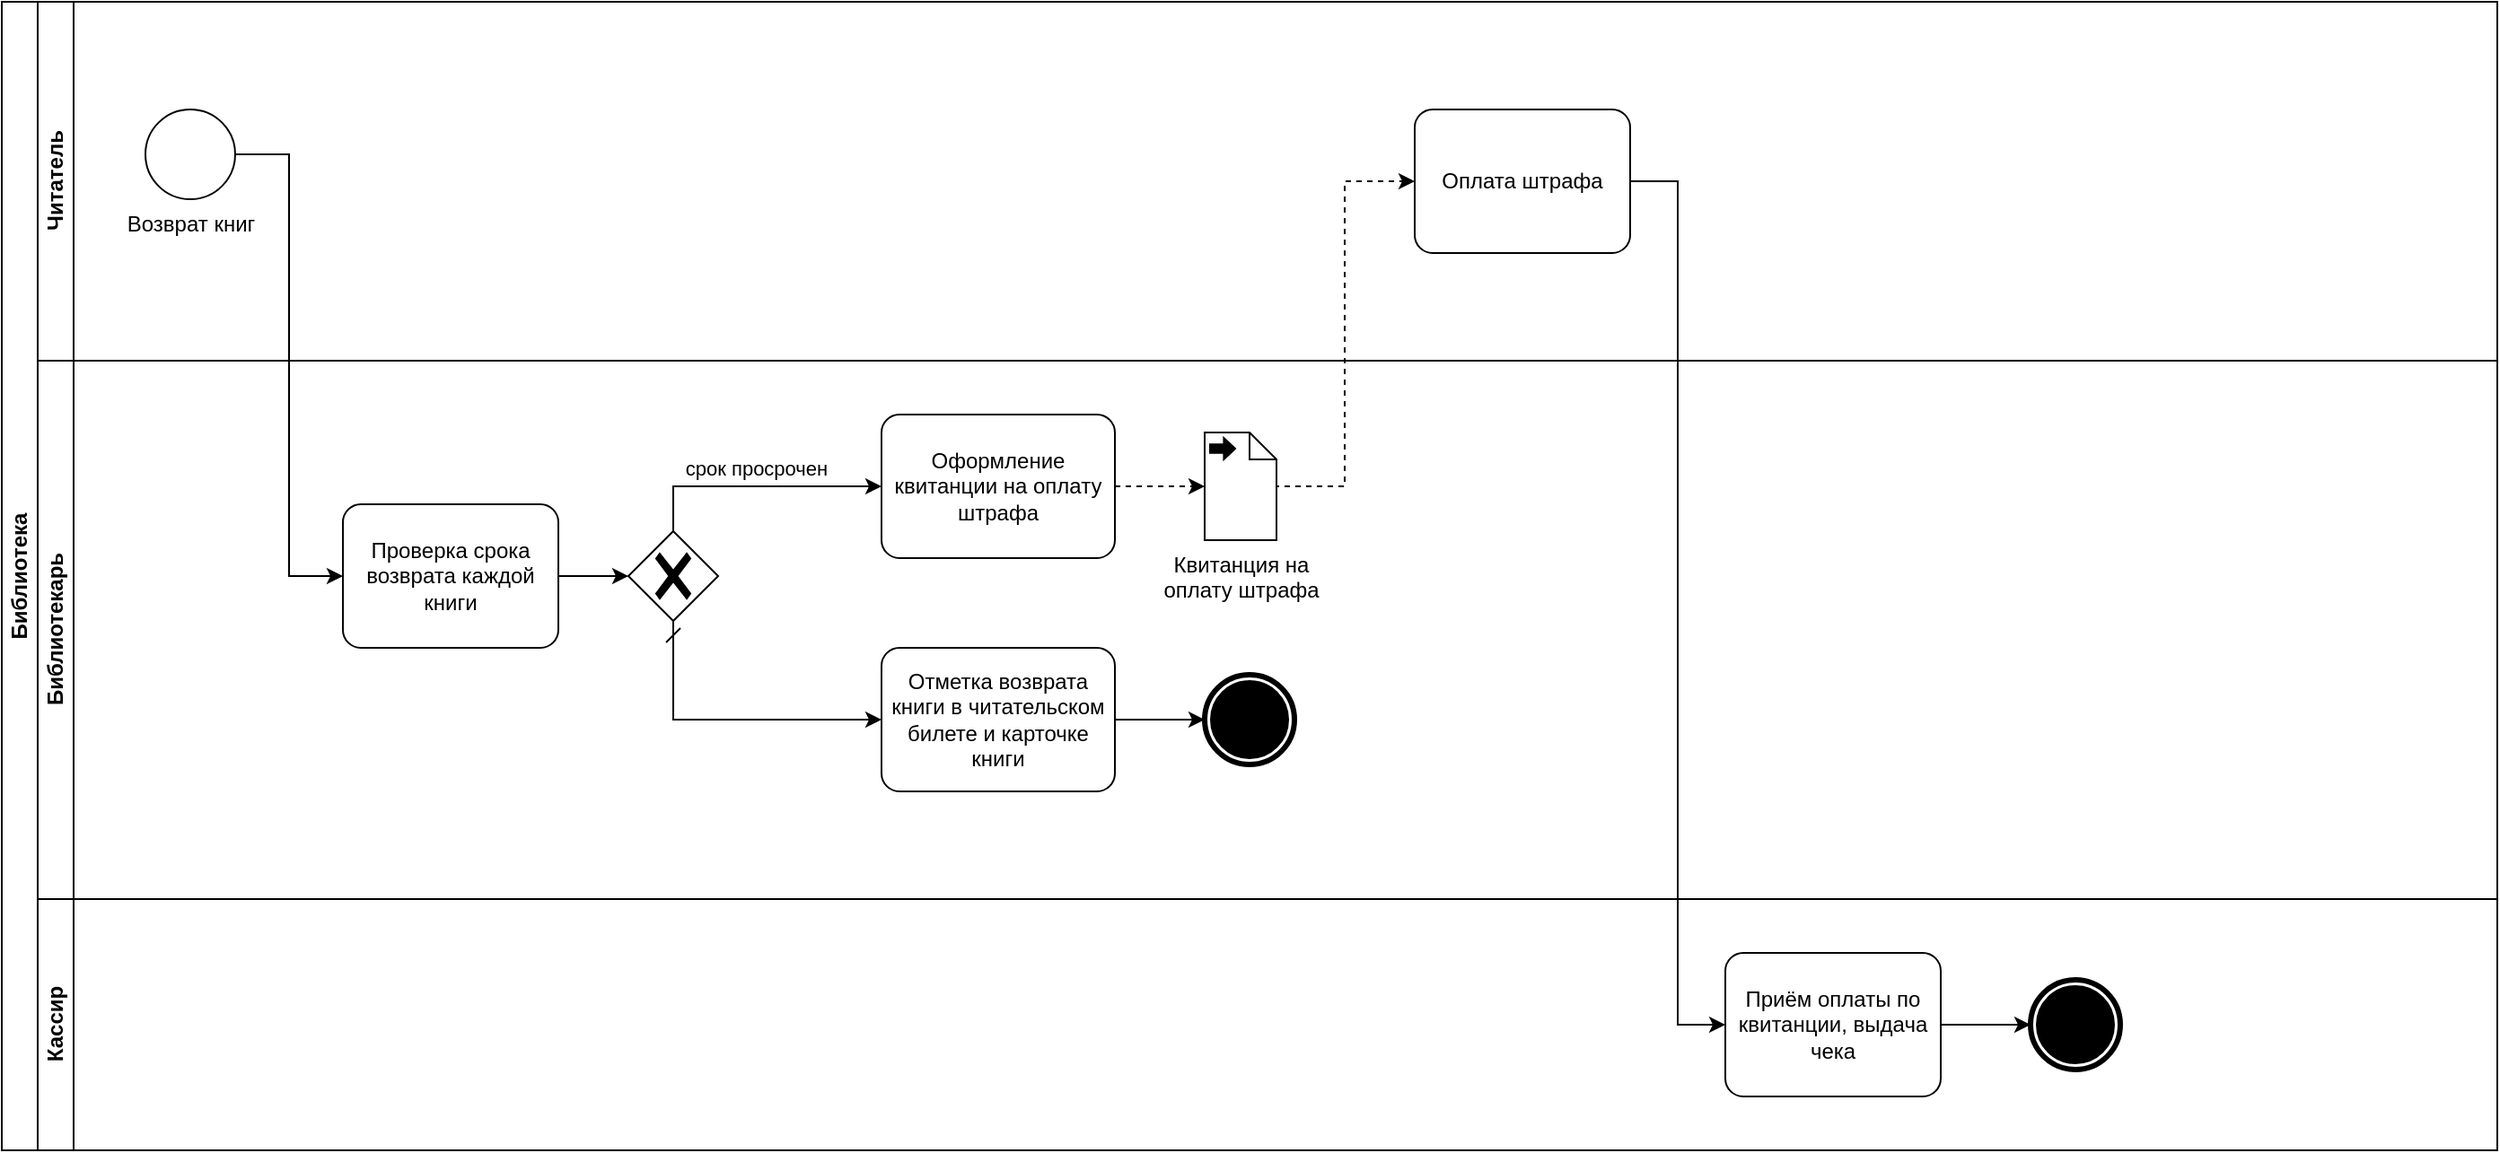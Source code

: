 <mxfile version="21.6.1" type="github" pages="2">
  <diagram id="So0BO-VB4mpMW315n1-w" name="library_v1">
    <mxGraphModel dx="765" dy="421" grid="1" gridSize="10" guides="1" tooltips="1" connect="1" arrows="1" fold="1" page="1" pageScale="1" pageWidth="827" pageHeight="1169" math="0" shadow="0">
      <root>
        <mxCell id="0" />
        <mxCell id="1" parent="0" />
        <mxCell id="MDjdzu3vmv4DpYdNtKIt-1" value="Библиотека" style="swimlane;html=1;childLayout=stackLayout;resizeParent=1;resizeParentMax=0;horizontal=0;startSize=20;horizontalStack=0;whiteSpace=wrap;" vertex="1" parent="1">
          <mxGeometry x="40" y="40" width="1390" height="640" as="geometry" />
        </mxCell>
        <mxCell id="MDjdzu3vmv4DpYdNtKIt-2" value="Читатель" style="swimlane;html=1;startSize=20;horizontal=0;" vertex="1" parent="MDjdzu3vmv4DpYdNtKIt-1">
          <mxGeometry x="20" width="1370" height="200" as="geometry" />
        </mxCell>
        <mxCell id="MDjdzu3vmv4DpYdNtKIt-6" value="Возврат книг" style="points=[[0.145,0.145,0],[0.5,0,0],[0.855,0.145,0],[1,0.5,0],[0.855,0.855,0],[0.5,1,0],[0.145,0.855,0],[0,0.5,0]];shape=mxgraph.bpmn.event;html=1;verticalLabelPosition=bottom;labelBackgroundColor=#ffffff;verticalAlign=top;align=center;perimeter=ellipsePerimeter;outlineConnect=0;aspect=fixed;outline=standard;symbol=general;" vertex="1" parent="MDjdzu3vmv4DpYdNtKIt-2">
          <mxGeometry x="60" y="60" width="50" height="50" as="geometry" />
        </mxCell>
        <mxCell id="MDjdzu3vmv4DpYdNtKIt-17" value="Оплата штрафа" style="points=[[0.25,0,0],[0.5,0,0],[0.75,0,0],[1,0.25,0],[1,0.5,0],[1,0.75,0],[0.75,1,0],[0.5,1,0],[0.25,1,0],[0,0.75,0],[0,0.5,0],[0,0.25,0]];shape=mxgraph.bpmn.task;whiteSpace=wrap;rectStyle=rounded;size=10;html=1;container=1;expand=0;collapsible=0;taskMarker=abstract;" vertex="1" parent="MDjdzu3vmv4DpYdNtKIt-2">
          <mxGeometry x="767" y="60" width="120" height="80" as="geometry" />
        </mxCell>
        <mxCell id="MDjdzu3vmv4DpYdNtKIt-5" value="Библиотекарь" style="swimlane;html=1;startSize=20;horizontal=0;" vertex="1" parent="MDjdzu3vmv4DpYdNtKIt-1">
          <mxGeometry x="20" y="200" width="1370" height="300" as="geometry" />
        </mxCell>
        <mxCell id="MDjdzu3vmv4DpYdNtKIt-10" value="" style="edgeStyle=orthogonalEdgeStyle;rounded=0;orthogonalLoop=1;jettySize=auto;html=1;" edge="1" parent="MDjdzu3vmv4DpYdNtKIt-5" source="MDjdzu3vmv4DpYdNtKIt-7" target="MDjdzu3vmv4DpYdNtKIt-9">
          <mxGeometry relative="1" as="geometry" />
        </mxCell>
        <mxCell id="MDjdzu3vmv4DpYdNtKIt-7" value="Проверка срока возврата каждой книги" style="points=[[0.25,0,0],[0.5,0,0],[0.75,0,0],[1,0.25,0],[1,0.5,0],[1,0.75,0],[0.75,1,0],[0.5,1,0],[0.25,1,0],[0,0.75,0],[0,0.5,0],[0,0.25,0]];shape=mxgraph.bpmn.task;whiteSpace=wrap;rectStyle=rounded;size=10;html=1;container=1;expand=0;collapsible=0;taskMarker=abstract;" vertex="1" parent="MDjdzu3vmv4DpYdNtKIt-5">
          <mxGeometry x="170" y="80" width="120" height="80" as="geometry" />
        </mxCell>
        <mxCell id="MDjdzu3vmv4DpYdNtKIt-12" value="" style="edgeStyle=orthogonalEdgeStyle;rounded=0;orthogonalLoop=1;jettySize=auto;html=1;entryX=0;entryY=0.5;entryDx=0;entryDy=0;entryPerimeter=0;exitX=0.5;exitY=0;exitDx=0;exitDy=0;exitPerimeter=0;" edge="1" parent="MDjdzu3vmv4DpYdNtKIt-5" source="MDjdzu3vmv4DpYdNtKIt-9" target="MDjdzu3vmv4DpYdNtKIt-13">
          <mxGeometry relative="1" as="geometry">
            <mxPoint x="435" y="120" as="targetPoint" />
            <Array as="points">
              <mxPoint x="354" y="70" />
            </Array>
          </mxGeometry>
        </mxCell>
        <mxCell id="MDjdzu3vmv4DpYdNtKIt-16" value="срок просрочен" style="edgeLabel;html=1;align=center;verticalAlign=middle;resizable=0;points=[];" vertex="1" connectable="0" parent="MDjdzu3vmv4DpYdNtKIt-12">
          <mxGeometry x="-0.296" y="1" relative="1" as="geometry">
            <mxPoint x="21" y="-9" as="offset" />
          </mxGeometry>
        </mxCell>
        <mxCell id="MDjdzu3vmv4DpYdNtKIt-26" style="edgeStyle=orthogonalEdgeStyle;rounded=0;orthogonalLoop=1;jettySize=auto;html=1;exitX=0.5;exitY=1;exitDx=0;exitDy=0;exitPerimeter=0;entryX=0;entryY=0.5;entryDx=0;entryDy=0;entryPerimeter=0;startArrow=dash;startFill=0;" edge="1" parent="MDjdzu3vmv4DpYdNtKIt-5" source="MDjdzu3vmv4DpYdNtKIt-9" target="MDjdzu3vmv4DpYdNtKIt-25">
          <mxGeometry relative="1" as="geometry" />
        </mxCell>
        <mxCell id="MDjdzu3vmv4DpYdNtKIt-9" value="" style="points=[[0.25,0.25,0],[0.5,0,0],[0.75,0.25,0],[1,0.5,0],[0.75,0.75,0],[0.5,1,0],[0.25,0.75,0],[0,0.5,0]];shape=mxgraph.bpmn.gateway2;html=1;verticalLabelPosition=bottom;labelBackgroundColor=#ffffff;verticalAlign=top;align=center;perimeter=rhombusPerimeter;outlineConnect=0;outline=none;symbol=none;gwType=exclusive;" vertex="1" parent="MDjdzu3vmv4DpYdNtKIt-5">
          <mxGeometry x="329" y="95" width="50" height="50" as="geometry" />
        </mxCell>
        <mxCell id="MDjdzu3vmv4DpYdNtKIt-15" value="" style="edgeStyle=orthogonalEdgeStyle;rounded=0;orthogonalLoop=1;jettySize=auto;html=1;dashed=1;" edge="1" parent="MDjdzu3vmv4DpYdNtKIt-5" source="MDjdzu3vmv4DpYdNtKIt-13" target="MDjdzu3vmv4DpYdNtKIt-14">
          <mxGeometry relative="1" as="geometry" />
        </mxCell>
        <mxCell id="MDjdzu3vmv4DpYdNtKIt-13" value="Оформление квитанции на оплату штрафа" style="points=[[0.25,0,0],[0.5,0,0],[0.75,0,0],[1,0.25,0],[1,0.5,0],[1,0.75,0],[0.75,1,0],[0.5,1,0],[0.25,1,0],[0,0.75,0],[0,0.5,0],[0,0.25,0]];shape=mxgraph.bpmn.task;whiteSpace=wrap;rectStyle=rounded;size=10;html=1;container=1;expand=0;collapsible=0;taskMarker=abstract;" vertex="1" parent="MDjdzu3vmv4DpYdNtKIt-5">
          <mxGeometry x="470" y="30" width="130" height="80" as="geometry" />
        </mxCell>
        <mxCell id="MDjdzu3vmv4DpYdNtKIt-14" value="Квитанция на &lt;br&gt;оплату штрафа" style="shape=mxgraph.bpmn.data;labelPosition=center;verticalLabelPosition=bottom;align=center;verticalAlign=top;size=15;html=1;bpmnTransferType=output;" vertex="1" parent="MDjdzu3vmv4DpYdNtKIt-5">
          <mxGeometry x="650" y="40" width="40" height="60" as="geometry" />
        </mxCell>
        <mxCell id="MDjdzu3vmv4DpYdNtKIt-34" value="" style="edgeStyle=orthogonalEdgeStyle;rounded=0;orthogonalLoop=1;jettySize=auto;html=1;" edge="1" parent="MDjdzu3vmv4DpYdNtKIt-5" source="MDjdzu3vmv4DpYdNtKIt-25" target="MDjdzu3vmv4DpYdNtKIt-33">
          <mxGeometry relative="1" as="geometry" />
        </mxCell>
        <mxCell id="MDjdzu3vmv4DpYdNtKIt-25" value="Отметка возврата книги в читательском билете и карточке книги" style="points=[[0.25,0,0],[0.5,0,0],[0.75,0,0],[1,0.25,0],[1,0.5,0],[1,0.75,0],[0.75,1,0],[0.5,1,0],[0.25,1,0],[0,0.75,0],[0,0.5,0],[0,0.25,0]];shape=mxgraph.bpmn.task;whiteSpace=wrap;rectStyle=rounded;size=10;html=1;container=1;expand=0;collapsible=0;taskMarker=abstract;" vertex="1" parent="MDjdzu3vmv4DpYdNtKIt-5">
          <mxGeometry x="470" y="160" width="130" height="80" as="geometry" />
        </mxCell>
        <mxCell id="MDjdzu3vmv4DpYdNtKIt-33" value="" style="points=[[0.145,0.145,0],[0.5,0,0],[0.855,0.145,0],[1,0.5,0],[0.855,0.855,0],[0.5,1,0],[0.145,0.855,0],[0,0.5,0]];shape=mxgraph.bpmn.event;html=1;verticalLabelPosition=bottom;labelBackgroundColor=#ffffff;verticalAlign=top;align=center;perimeter=ellipsePerimeter;outlineConnect=0;aspect=fixed;outline=end;symbol=terminate;" vertex="1" parent="MDjdzu3vmv4DpYdNtKIt-5">
          <mxGeometry x="650" y="175" width="50" height="50" as="geometry" />
        </mxCell>
        <mxCell id="MDjdzu3vmv4DpYdNtKIt-8" style="edgeStyle=orthogonalEdgeStyle;rounded=0;orthogonalLoop=1;jettySize=auto;html=1;exitX=1;exitY=0.5;exitDx=0;exitDy=0;exitPerimeter=0;entryX=0;entryY=0.5;entryDx=0;entryDy=0;entryPerimeter=0;" edge="1" parent="MDjdzu3vmv4DpYdNtKIt-1" source="MDjdzu3vmv4DpYdNtKIt-6" target="MDjdzu3vmv4DpYdNtKIt-7">
          <mxGeometry relative="1" as="geometry" />
        </mxCell>
        <mxCell id="MDjdzu3vmv4DpYdNtKIt-18" style="edgeStyle=orthogonalEdgeStyle;rounded=0;orthogonalLoop=1;jettySize=auto;html=1;exitX=0;exitY=0;exitDx=40;exitDy=37.5;exitPerimeter=0;entryX=0;entryY=0.5;entryDx=0;entryDy=0;entryPerimeter=0;dashed=1;" edge="1" parent="MDjdzu3vmv4DpYdNtKIt-1" source="MDjdzu3vmv4DpYdNtKIt-14" target="MDjdzu3vmv4DpYdNtKIt-17">
          <mxGeometry relative="1" as="geometry">
            <Array as="points">
              <mxPoint x="710" y="270" />
              <mxPoint x="748" y="270" />
              <mxPoint x="748" y="100" />
            </Array>
          </mxGeometry>
        </mxCell>
        <mxCell id="MDjdzu3vmv4DpYdNtKIt-20" style="edgeStyle=orthogonalEdgeStyle;rounded=0;orthogonalLoop=1;jettySize=auto;html=1;exitX=1;exitY=0.5;exitDx=0;exitDy=0;exitPerimeter=0;entryX=0;entryY=0.5;entryDx=0;entryDy=0;entryPerimeter=0;" edge="1" parent="MDjdzu3vmv4DpYdNtKIt-1" source="MDjdzu3vmv4DpYdNtKIt-17" target="MDjdzu3vmv4DpYdNtKIt-19">
          <mxGeometry relative="1" as="geometry" />
        </mxCell>
        <mxCell id="MDjdzu3vmv4DpYdNtKIt-3" value="Кассир" style="swimlane;html=1;startSize=20;horizontal=0;" vertex="1" parent="MDjdzu3vmv4DpYdNtKIt-1">
          <mxGeometry x="20" y="500" width="1370" height="140" as="geometry" />
        </mxCell>
        <mxCell id="MDjdzu3vmv4DpYdNtKIt-22" value="" style="edgeStyle=orthogonalEdgeStyle;rounded=0;orthogonalLoop=1;jettySize=auto;html=1;entryX=0;entryY=0.5;entryDx=0;entryDy=0;entryPerimeter=0;" edge="1" parent="MDjdzu3vmv4DpYdNtKIt-3" source="MDjdzu3vmv4DpYdNtKIt-19" target="MDjdzu3vmv4DpYdNtKIt-21">
          <mxGeometry relative="1" as="geometry">
            <mxPoint x="1125" y="110" as="targetPoint" />
          </mxGeometry>
        </mxCell>
        <mxCell id="MDjdzu3vmv4DpYdNtKIt-19" value="Приём оплаты по квитанции, выдача чека" style="points=[[0.25,0,0],[0.5,0,0],[0.75,0,0],[1,0.25,0],[1,0.5,0],[1,0.75,0],[0.75,1,0],[0.5,1,0],[0.25,1,0],[0,0.75,0],[0,0.5,0],[0,0.25,0]];shape=mxgraph.bpmn.task;whiteSpace=wrap;rectStyle=rounded;size=10;html=1;container=1;expand=0;collapsible=0;taskMarker=abstract;" vertex="1" parent="MDjdzu3vmv4DpYdNtKIt-3">
          <mxGeometry x="940" y="30" width="120" height="80" as="geometry" />
        </mxCell>
        <mxCell id="MDjdzu3vmv4DpYdNtKIt-21" value="" style="points=[[0.145,0.145,0],[0.5,0,0],[0.855,0.145,0],[1,0.5,0],[0.855,0.855,0],[0.5,1,0],[0.145,0.855,0],[0,0.5,0]];shape=mxgraph.bpmn.event;html=1;verticalLabelPosition=bottom;labelBackgroundColor=#ffffff;verticalAlign=top;align=center;perimeter=ellipsePerimeter;outlineConnect=0;aspect=fixed;outline=end;symbol=terminate;" vertex="1" parent="MDjdzu3vmv4DpYdNtKIt-3">
          <mxGeometry x="1110" y="45" width="50" height="50" as="geometry" />
        </mxCell>
      </root>
    </mxGraphModel>
  </diagram>
  <diagram name="library_v2" id="SDdqZdt87hvkzgMlw2qw">
    <mxGraphModel dx="489" dy="269" grid="1" gridSize="10" guides="1" tooltips="1" connect="1" arrows="1" fold="1" page="1" pageScale="1" pageWidth="827" pageHeight="1169" math="0" shadow="0">
      <root>
        <mxCell id="JHeYQwHXTsid6suyzZAi-0" />
        <mxCell id="JHeYQwHXTsid6suyzZAi-1" parent="JHeYQwHXTsid6suyzZAi-0" />
        <mxCell id="JHeYQwHXTsid6suyzZAi-2" value="Библиотека" style="swimlane;html=1;childLayout=stackLayout;resizeParent=1;resizeParentMax=0;horizontal=0;startSize=20;horizontalStack=0;whiteSpace=wrap;" vertex="1" parent="JHeYQwHXTsid6suyzZAi-1">
          <mxGeometry x="40" y="40" width="1390" height="720" as="geometry" />
        </mxCell>
        <mxCell id="JHeYQwHXTsid6suyzZAi-3" value="Читатель" style="swimlane;html=1;startSize=20;horizontal=0;" vertex="1" parent="JHeYQwHXTsid6suyzZAi-2">
          <mxGeometry x="20" width="1370" height="200" as="geometry" />
        </mxCell>
        <mxCell id="JHeYQwHXTsid6suyzZAi-4" value="Возврат книг" style="points=[[0.145,0.145,0],[0.5,0,0],[0.855,0.145,0],[1,0.5,0],[0.855,0.855,0],[0.5,1,0],[0.145,0.855,0],[0,0.5,0]];shape=mxgraph.bpmn.event;html=1;verticalLabelPosition=bottom;labelBackgroundColor=#ffffff;verticalAlign=top;align=center;perimeter=ellipsePerimeter;outlineConnect=0;aspect=fixed;outline=standard;symbol=general;" vertex="1" parent="JHeYQwHXTsid6suyzZAi-3">
          <mxGeometry x="60" y="60" width="50" height="50" as="geometry" />
        </mxCell>
        <mxCell id="JHeYQwHXTsid6suyzZAi-5" value="Оплата штрафа" style="points=[[0.25,0,0],[0.5,0,0],[0.75,0,0],[1,0.25,0],[1,0.5,0],[1,0.75,0],[0.75,1,0],[0.5,1,0],[0.25,1,0],[0,0.75,0],[0,0.5,0],[0,0.25,0]];shape=mxgraph.bpmn.task;whiteSpace=wrap;rectStyle=rounded;size=10;html=1;container=1;expand=0;collapsible=0;taskMarker=abstract;" vertex="1" parent="JHeYQwHXTsid6suyzZAi-3">
          <mxGeometry x="767" y="60" width="120" height="80" as="geometry" />
        </mxCell>
        <mxCell id="JHeYQwHXTsid6suyzZAi-6" value="Библиотекарь" style="swimlane;html=1;startSize=20;horizontal=0;" vertex="1" parent="JHeYQwHXTsid6suyzZAi-2">
          <mxGeometry x="20" y="200" width="1370" height="300" as="geometry" />
        </mxCell>
        <mxCell id="JHeYQwHXTsid6suyzZAi-7" value="" style="edgeStyle=orthogonalEdgeStyle;rounded=0;orthogonalLoop=1;jettySize=auto;html=1;" edge="1" parent="JHeYQwHXTsid6suyzZAi-6" source="JHeYQwHXTsid6suyzZAi-8" target="JHeYQwHXTsid6suyzZAi-12">
          <mxGeometry relative="1" as="geometry" />
        </mxCell>
        <mxCell id="JHeYQwHXTsid6suyzZAi-8" value="Проверка срока возврата каждой книги" style="points=[[0.25,0,0],[0.5,0,0],[0.75,0,0],[1,0.25,0],[1,0.5,0],[1,0.75,0],[0.75,1,0],[0.5,1,0],[0.25,1,0],[0,0.75,0],[0,0.5,0],[0,0.25,0]];shape=mxgraph.bpmn.task;whiteSpace=wrap;rectStyle=rounded;size=10;html=1;container=1;expand=0;collapsible=0;taskMarker=abstract;" vertex="1" parent="JHeYQwHXTsid6suyzZAi-6">
          <mxGeometry x="170" y="80" width="120" height="80" as="geometry" />
        </mxCell>
        <mxCell id="JHeYQwHXTsid6suyzZAi-9" value="" style="edgeStyle=orthogonalEdgeStyle;rounded=0;orthogonalLoop=1;jettySize=auto;html=1;entryX=0;entryY=0.5;entryDx=0;entryDy=0;entryPerimeter=0;exitX=0.5;exitY=0;exitDx=0;exitDy=0;exitPerimeter=0;" edge="1" parent="JHeYQwHXTsid6suyzZAi-6" source="JHeYQwHXTsid6suyzZAi-12" target="JHeYQwHXTsid6suyzZAi-14">
          <mxGeometry relative="1" as="geometry">
            <mxPoint x="435" y="120" as="targetPoint" />
            <Array as="points">
              <mxPoint x="354" y="70" />
            </Array>
          </mxGeometry>
        </mxCell>
        <mxCell id="JHeYQwHXTsid6suyzZAi-10" value="срок просрочен" style="edgeLabel;html=1;align=center;verticalAlign=middle;resizable=0;points=[];" vertex="1" connectable="0" parent="JHeYQwHXTsid6suyzZAi-9">
          <mxGeometry x="-0.296" y="1" relative="1" as="geometry">
            <mxPoint x="21" y="-9" as="offset" />
          </mxGeometry>
        </mxCell>
        <mxCell id="JHeYQwHXTsid6suyzZAi-11" style="edgeStyle=orthogonalEdgeStyle;rounded=0;orthogonalLoop=1;jettySize=auto;html=1;exitX=0.5;exitY=1;exitDx=0;exitDy=0;exitPerimeter=0;entryX=0;entryY=0.5;entryDx=0;entryDy=0;entryPerimeter=0;startArrow=dash;startFill=0;" edge="1" parent="JHeYQwHXTsid6suyzZAi-6" source="JHeYQwHXTsid6suyzZAi-12" target="JHeYQwHXTsid6suyzZAi-17">
          <mxGeometry relative="1" as="geometry" />
        </mxCell>
        <mxCell id="JHeYQwHXTsid6suyzZAi-12" value="" style="points=[[0.25,0.25,0],[0.5,0,0],[0.75,0.25,0],[1,0.5,0],[0.75,0.75,0],[0.5,1,0],[0.25,0.75,0],[0,0.5,0]];shape=mxgraph.bpmn.gateway2;html=1;verticalLabelPosition=bottom;labelBackgroundColor=#ffffff;verticalAlign=top;align=center;perimeter=rhombusPerimeter;outlineConnect=0;outline=none;symbol=none;gwType=exclusive;" vertex="1" parent="JHeYQwHXTsid6suyzZAi-6">
          <mxGeometry x="329" y="95" width="50" height="50" as="geometry" />
        </mxCell>
        <mxCell id="JHeYQwHXTsid6suyzZAi-13" value="" style="edgeStyle=orthogonalEdgeStyle;rounded=0;orthogonalLoop=1;jettySize=auto;html=1;dashed=1;" edge="1" parent="JHeYQwHXTsid6suyzZAi-6" source="JHeYQwHXTsid6suyzZAi-14" target="JHeYQwHXTsid6suyzZAi-15">
          <mxGeometry relative="1" as="geometry" />
        </mxCell>
        <mxCell id="JHeYQwHXTsid6suyzZAi-14" value="Оформление квитанции на оплату штрафа" style="points=[[0.25,0,0],[0.5,0,0],[0.75,0,0],[1,0.25,0],[1,0.5,0],[1,0.75,0],[0.75,1,0],[0.5,1,0],[0.25,1,0],[0,0.75,0],[0,0.5,0],[0,0.25,0]];shape=mxgraph.bpmn.task;whiteSpace=wrap;rectStyle=rounded;size=10;html=1;container=1;expand=0;collapsible=0;taskMarker=abstract;" vertex="1" parent="JHeYQwHXTsid6suyzZAi-6">
          <mxGeometry x="470" y="30" width="130" height="80" as="geometry" />
        </mxCell>
        <mxCell id="JHeYQwHXTsid6suyzZAi-15" value="Квитанция на &lt;br&gt;оплату штрафа" style="shape=mxgraph.bpmn.data;labelPosition=center;verticalLabelPosition=bottom;align=center;verticalAlign=top;size=15;html=1;bpmnTransferType=output;" vertex="1" parent="JHeYQwHXTsid6suyzZAi-6">
          <mxGeometry x="650" y="40" width="40" height="60" as="geometry" />
        </mxCell>
        <mxCell id="JHeYQwHXTsid6suyzZAi-17" value="Отметка возврата книги в читательском билете и карточке книги" style="points=[[0.25,0,0],[0.5,0,0],[0.75,0,0],[1,0.25,0],[1,0.5,0],[1,0.75,0],[0.75,1,0],[0.5,1,0],[0.25,1,0],[0,0.75,0],[0,0.5,0],[0,0.25,0]];shape=mxgraph.bpmn.task;whiteSpace=wrap;rectStyle=rounded;size=10;html=1;container=1;expand=0;collapsible=0;taskMarker=abstract;" vertex="1" parent="JHeYQwHXTsid6suyzZAi-6">
          <mxGeometry x="470" y="160" width="130" height="80" as="geometry" />
        </mxCell>
        <mxCell id="JHeYQwHXTsid6suyzZAi-19" style="edgeStyle=orthogonalEdgeStyle;rounded=0;orthogonalLoop=1;jettySize=auto;html=1;exitX=1;exitY=0.5;exitDx=0;exitDy=0;exitPerimeter=0;entryX=0;entryY=0.5;entryDx=0;entryDy=0;entryPerimeter=0;" edge="1" parent="JHeYQwHXTsid6suyzZAi-2" source="JHeYQwHXTsid6suyzZAi-4" target="JHeYQwHXTsid6suyzZAi-8">
          <mxGeometry relative="1" as="geometry" />
        </mxCell>
        <mxCell id="JHeYQwHXTsid6suyzZAi-20" style="edgeStyle=orthogonalEdgeStyle;rounded=0;orthogonalLoop=1;jettySize=auto;html=1;exitX=1.09;exitY=0.483;exitDx=0;exitDy=0;exitPerimeter=0;entryX=0;entryY=0.5;entryDx=0;entryDy=0;entryPerimeter=0;dashed=1;" edge="1" parent="JHeYQwHXTsid6suyzZAi-2" source="JHeYQwHXTsid6suyzZAi-15" target="JHeYQwHXTsid6suyzZAi-5">
          <mxGeometry relative="1" as="geometry" />
        </mxCell>
        <mxCell id="JHeYQwHXTsid6suyzZAi-21" style="edgeStyle=orthogonalEdgeStyle;rounded=0;orthogonalLoop=1;jettySize=auto;html=1;exitX=1;exitY=0.5;exitDx=0;exitDy=0;exitPerimeter=0;entryX=0;entryY=0.5;entryDx=0;entryDy=0;entryPerimeter=0;" edge="1" parent="JHeYQwHXTsid6suyzZAi-2" source="JHeYQwHXTsid6suyzZAi-5" target="JHeYQwHXTsid6suyzZAi-24">
          <mxGeometry relative="1" as="geometry" />
        </mxCell>
        <mxCell id="JHeYQwHXTsid6suyzZAi-16" value="" style="edgeStyle=orthogonalEdgeStyle;rounded=0;orthogonalLoop=1;jettySize=auto;html=1;entryX=0;entryY=0.5;entryDx=0;entryDy=0;entryPerimeter=0;" edge="1" parent="JHeYQwHXTsid6suyzZAi-2" source="JHeYQwHXTsid6suyzZAi-17" target="caFPfb8aIZsa83JF2-bs-0">
          <mxGeometry relative="1" as="geometry">
            <mxPoint x="670" y="400" as="targetPoint" />
            <Array as="points">
              <mxPoint x="650" y="400" />
              <mxPoint x="650" y="665" />
            </Array>
          </mxGeometry>
        </mxCell>
        <mxCell id="JHeYQwHXTsid6suyzZAi-22" value="Кассир" style="swimlane;html=1;startSize=20;horizontal=0;" vertex="1" parent="JHeYQwHXTsid6suyzZAi-2">
          <mxGeometry x="20" y="500" width="1370" height="220" as="geometry" />
        </mxCell>
        <mxCell id="JHeYQwHXTsid6suyzZAi-23" value="" style="edgeStyle=orthogonalEdgeStyle;rounded=0;orthogonalLoop=1;jettySize=auto;html=1;entryX=0.5;entryY=0;entryDx=0;entryDy=0;entryPerimeter=0;" edge="1" parent="JHeYQwHXTsid6suyzZAi-22" source="JHeYQwHXTsid6suyzZAi-24" target="caFPfb8aIZsa83JF2-bs-0">
          <mxGeometry relative="1" as="geometry">
            <mxPoint x="1125" y="110" as="targetPoint" />
          </mxGeometry>
        </mxCell>
        <mxCell id="JHeYQwHXTsid6suyzZAi-24" value="Приём оплаты по квитанции, выдача чека" style="points=[[0.25,0,0],[0.5,0,0],[0.75,0,0],[1,0.25,0],[1,0.5,0],[1,0.75,0],[0.75,1,0],[0.5,1,0],[0.25,1,0],[0,0.75,0],[0,0.5,0],[0,0.25,0]];shape=mxgraph.bpmn.task;whiteSpace=wrap;rectStyle=rounded;size=10;html=1;container=1;expand=0;collapsible=0;taskMarker=abstract;" vertex="1" parent="JHeYQwHXTsid6suyzZAi-22">
          <mxGeometry x="940" y="30" width="120" height="80" as="geometry" />
        </mxCell>
        <mxCell id="JHeYQwHXTsid6suyzZAi-25" value="" style="points=[[0.145,0.145,0],[0.5,0,0],[0.855,0.145,0],[1,0.5,0],[0.855,0.855,0],[0.5,1,0],[0.145,0.855,0],[0,0.5,0]];shape=mxgraph.bpmn.event;html=1;verticalLabelPosition=bottom;labelBackgroundColor=#ffffff;verticalAlign=top;align=center;perimeter=ellipsePerimeter;outlineConnect=0;aspect=fixed;outline=end;symbol=terminate;" vertex="1" parent="JHeYQwHXTsid6suyzZAi-22">
          <mxGeometry x="1156" y="140" width="50" height="50" as="geometry" />
        </mxCell>
        <mxCell id="caFPfb8aIZsa83JF2-bs-1" value="" style="edgeStyle=orthogonalEdgeStyle;rounded=0;orthogonalLoop=1;jettySize=auto;html=1;" edge="1" parent="JHeYQwHXTsid6suyzZAi-22" source="caFPfb8aIZsa83JF2-bs-0" target="JHeYQwHXTsid6suyzZAi-25">
          <mxGeometry relative="1" as="geometry" />
        </mxCell>
        <mxCell id="caFPfb8aIZsa83JF2-bs-0" value="" style="points=[[0.25,0.25,0],[0.5,0,0],[0.75,0.25,0],[1,0.5,0],[0.75,0.75,0],[0.5,1,0],[0.25,0.75,0],[0,0.5,0]];shape=mxgraph.bpmn.gateway2;html=1;verticalLabelPosition=bottom;labelBackgroundColor=#ffffff;verticalAlign=top;align=center;perimeter=rhombusPerimeter;outlineConnect=0;outline=none;symbol=none;gwType=exclusive;" vertex="1" parent="JHeYQwHXTsid6suyzZAi-22">
          <mxGeometry x="1080" y="140" width="50" height="50" as="geometry" />
        </mxCell>
      </root>
    </mxGraphModel>
  </diagram>
</mxfile>
